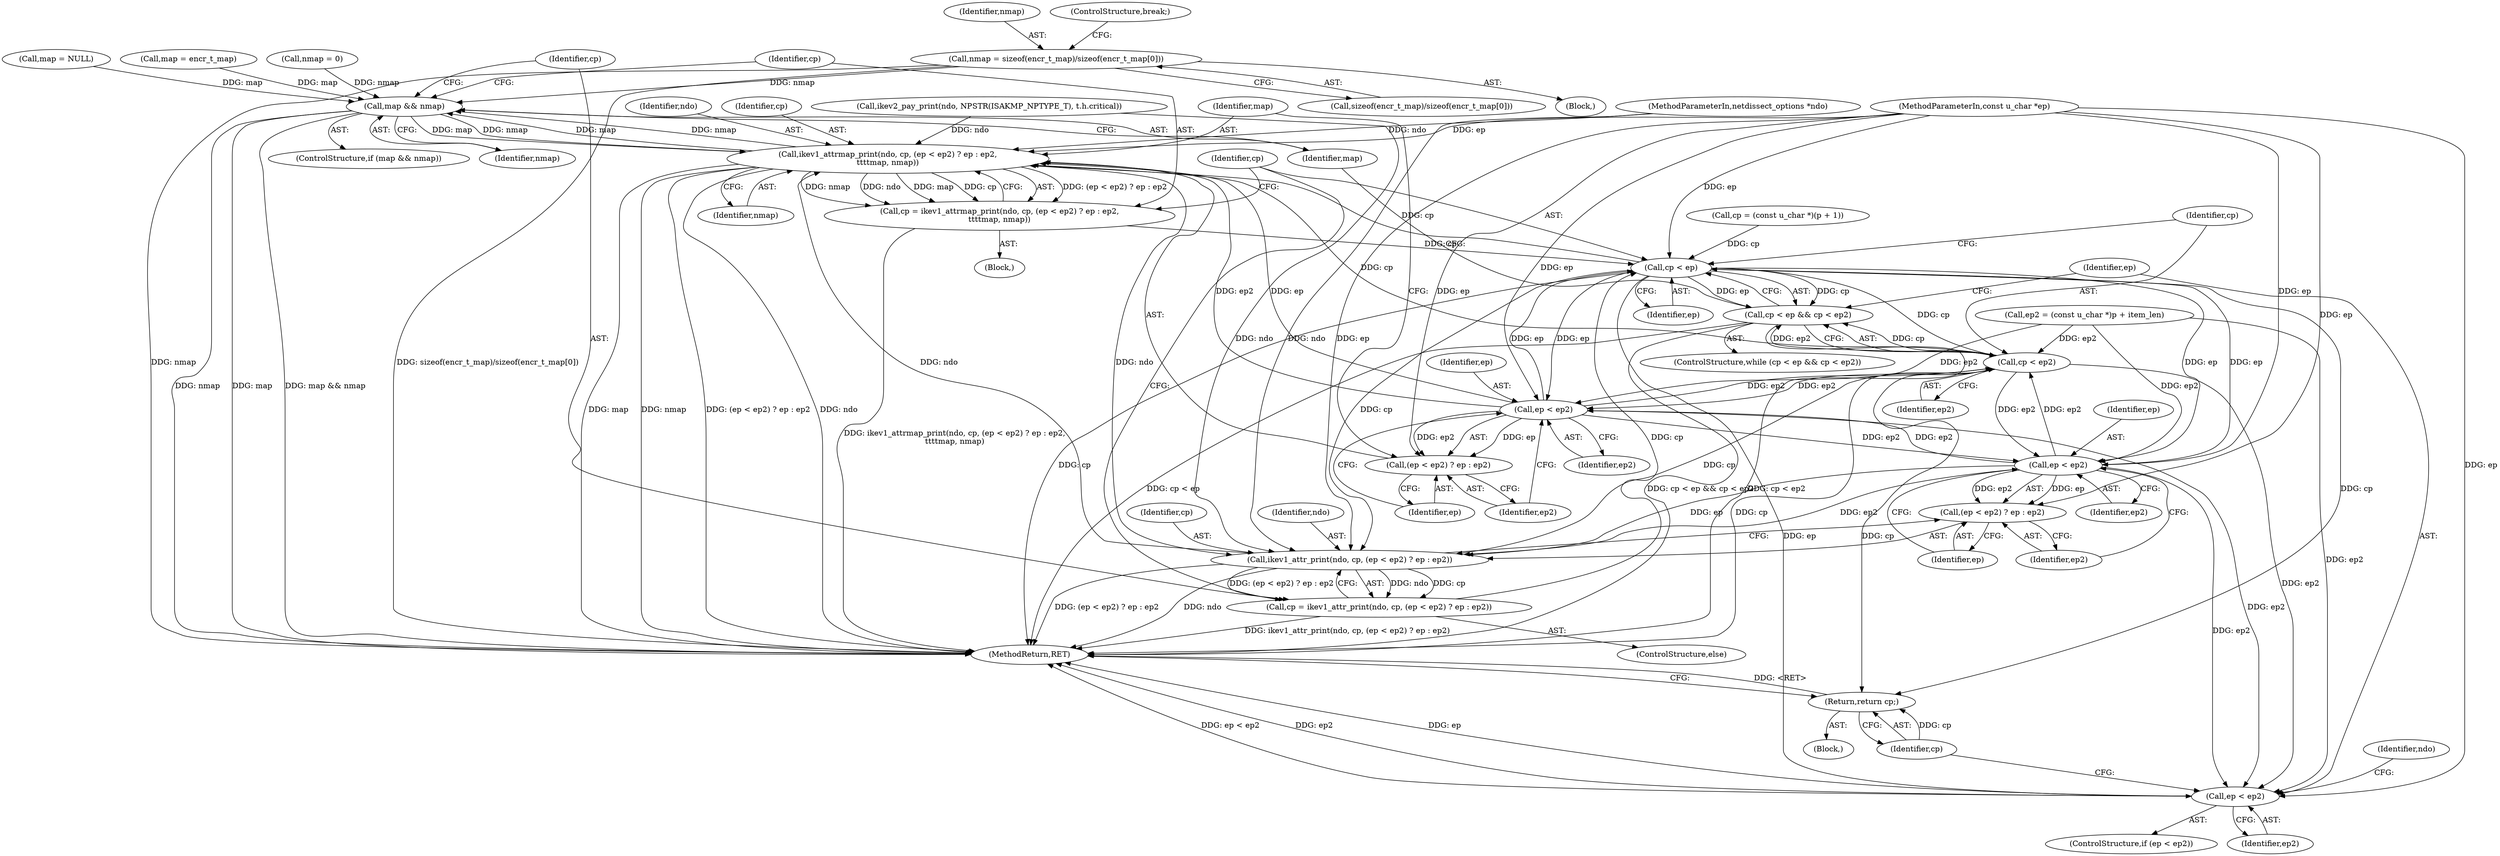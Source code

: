 digraph "1_tcpdump_e0a5a02b0fc1900a69d6c37ed0aab36fb8494e6d_3@API" {
"1000164" [label="(Call,nmap = sizeof(encr_t_map)/sizeof(encr_t_map[0]))"];
"1000264" [label="(Call,map && nmap)"];
"1000270" [label="(Call,ikev1_attrmap_print(ndo, cp, (ep < ep2) ? ep : ep2,\n\t\t\t\tmap, nmap))"];
"1000268" [label="(Call,cp = ikev1_attrmap_print(ndo, cp, (ep < ep2) ? ep : ep2,\n\t\t\t\tmap, nmap))"];
"1000256" [label="(Call,cp < ep)"];
"1000255" [label="(Call,cp < ep && cp < ep2)"];
"1000259" [label="(Call,cp < ep2)"];
"1000274" [label="(Call,ep < ep2)"];
"1000273" [label="(Call,(ep < ep2) ? ep : ep2)"];
"1000288" [label="(Call,ep < ep2)"];
"1000284" [label="(Call,ikev1_attr_print(ndo, cp, (ep < ep2) ? ep : ep2))"];
"1000282" [label="(Call,cp = ikev1_attr_print(ndo, cp, (ep < ep2) ? ep : ep2))"];
"1000287" [label="(Call,(ep < ep2) ? ep : ep2)"];
"1000294" [label="(Call,ep < ep2)"];
"1000301" [label="(Return,return cp;)"];
"1000281" [label="(ControlStructure,else)"];
"1000258" [label="(Identifier,ep)"];
"1000292" [label="(Identifier,ep2)"];
"1000273" [label="(Call,(ep < ep2) ? ep : ep2)"];
"1000282" [label="(Call,cp = ikev1_attr_print(ndo, cp, (ep < ep2) ? ep : ep2))"];
"1000254" [label="(ControlStructure,while (cp < ep && cp < ep2))"];
"1000263" [label="(ControlStructure,if (map && nmap))"];
"1000269" [label="(Identifier,cp)"];
"1000240" [label="(Call,cp = (const u_char *)(p + 1))"];
"1000301" [label="(Return,return cp;)"];
"1000144" [label="(Call,map = NULL)"];
"1000255" [label="(Call,cp < ep && cp < ep2)"];
"1000129" [label="(Call,ikev2_pay_print(ndo, NPSTR(ISAKMP_NPTYPE_T), t.h.critical))"];
"1000266" [label="(Identifier,nmap)"];
"1000286" [label="(Identifier,cp)"];
"1000291" [label="(Identifier,ep)"];
"1000285" [label="(Identifier,ndo)"];
"1000272" [label="(Identifier,cp)"];
"1000101" [label="(MethodParameterIn,netdissect_options *ndo)"];
"1000105" [label="(MethodParameterIn,const u_char *ep)"];
"1000261" [label="(Identifier,ep2)"];
"1000295" [label="(Identifier,ep)"];
"1000289" [label="(Identifier,ep)"];
"1000257" [label="(Identifier,cp)"];
"1000302" [label="(Identifier,cp)"];
"1000293" [label="(ControlStructure,if (ep < ep2))"];
"1000270" [label="(Call,ikev1_attrmap_print(ndo, cp, (ep < ep2) ? ep : ep2,\n\t\t\t\tmap, nmap))"];
"1000274" [label="(Call,ep < ep2)"];
"1000166" [label="(Call,sizeof(encr_t_map)/sizeof(encr_t_map[0]))"];
"1000299" [label="(Identifier,ndo)"];
"1000276" [label="(Identifier,ep2)"];
"1000283" [label="(Identifier,cp)"];
"1000287" [label="(Call,(ep < ep2) ? ep : ep2)"];
"1000271" [label="(Identifier,ndo)"];
"1000294" [label="(Call,ep < ep2)"];
"1000165" [label="(Identifier,nmap)"];
"1000264" [label="(Call,map && nmap)"];
"1000275" [label="(Identifier,ep)"];
"1000290" [label="(Identifier,ep2)"];
"1000278" [label="(Identifier,ep2)"];
"1000164" [label="(Call,nmap = sizeof(encr_t_map)/sizeof(encr_t_map[0]))"];
"1000256" [label="(Call,cp < ep)"];
"1000267" [label="(Block,)"];
"1000247" [label="(Call,ep2 = (const u_char *)p + item_len)"];
"1000161" [label="(Call,map = encr_t_map)"];
"1000173" [label="(ControlStructure,break;)"];
"1000259" [label="(Call,cp < ep2)"];
"1000106" [label="(Block,)"];
"1000288" [label="(Call,ep < ep2)"];
"1000279" [label="(Identifier,map)"];
"1000268" [label="(Call,cp = ikev1_attrmap_print(ndo, cp, (ep < ep2) ? ep : ep2,\n\t\t\t\tmap, nmap))"];
"1000280" [label="(Identifier,nmap)"];
"1000296" [label="(Identifier,ep2)"];
"1000265" [label="(Identifier,map)"];
"1000147" [label="(Call,nmap = 0)"];
"1000284" [label="(Call,ikev1_attr_print(ndo, cp, (ep < ep2) ? ep : ep2))"];
"1000313" [label="(MethodReturn,RET)"];
"1000260" [label="(Identifier,cp)"];
"1000154" [label="(Block,)"];
"1000277" [label="(Identifier,ep)"];
"1000164" -> "1000154"  [label="AST: "];
"1000164" -> "1000166"  [label="CFG: "];
"1000165" -> "1000164"  [label="AST: "];
"1000166" -> "1000164"  [label="AST: "];
"1000173" -> "1000164"  [label="CFG: "];
"1000164" -> "1000313"  [label="DDG: sizeof(encr_t_map)/sizeof(encr_t_map[0])"];
"1000164" -> "1000313"  [label="DDG: nmap"];
"1000164" -> "1000264"  [label="DDG: nmap"];
"1000264" -> "1000263"  [label="AST: "];
"1000264" -> "1000265"  [label="CFG: "];
"1000264" -> "1000266"  [label="CFG: "];
"1000265" -> "1000264"  [label="AST: "];
"1000266" -> "1000264"  [label="AST: "];
"1000269" -> "1000264"  [label="CFG: "];
"1000283" -> "1000264"  [label="CFG: "];
"1000264" -> "1000313"  [label="DDG: map"];
"1000264" -> "1000313"  [label="DDG: map && nmap"];
"1000264" -> "1000313"  [label="DDG: nmap"];
"1000144" -> "1000264"  [label="DDG: map"];
"1000161" -> "1000264"  [label="DDG: map"];
"1000270" -> "1000264"  [label="DDG: map"];
"1000270" -> "1000264"  [label="DDG: nmap"];
"1000147" -> "1000264"  [label="DDG: nmap"];
"1000264" -> "1000270"  [label="DDG: map"];
"1000264" -> "1000270"  [label="DDG: nmap"];
"1000270" -> "1000268"  [label="AST: "];
"1000270" -> "1000280"  [label="CFG: "];
"1000271" -> "1000270"  [label="AST: "];
"1000272" -> "1000270"  [label="AST: "];
"1000273" -> "1000270"  [label="AST: "];
"1000279" -> "1000270"  [label="AST: "];
"1000280" -> "1000270"  [label="AST: "];
"1000268" -> "1000270"  [label="CFG: "];
"1000270" -> "1000313"  [label="DDG: nmap"];
"1000270" -> "1000313"  [label="DDG: (ep < ep2) ? ep : ep2"];
"1000270" -> "1000313"  [label="DDG: ndo"];
"1000270" -> "1000313"  [label="DDG: map"];
"1000270" -> "1000268"  [label="DDG: (ep < ep2) ? ep : ep2"];
"1000270" -> "1000268"  [label="DDG: nmap"];
"1000270" -> "1000268"  [label="DDG: ndo"];
"1000270" -> "1000268"  [label="DDG: map"];
"1000270" -> "1000268"  [label="DDG: cp"];
"1000129" -> "1000270"  [label="DDG: ndo"];
"1000284" -> "1000270"  [label="DDG: ndo"];
"1000101" -> "1000270"  [label="DDG: ndo"];
"1000259" -> "1000270"  [label="DDG: cp"];
"1000256" -> "1000270"  [label="DDG: cp"];
"1000274" -> "1000270"  [label="DDG: ep"];
"1000274" -> "1000270"  [label="DDG: ep2"];
"1000105" -> "1000270"  [label="DDG: ep"];
"1000270" -> "1000284"  [label="DDG: ndo"];
"1000268" -> "1000267"  [label="AST: "];
"1000269" -> "1000268"  [label="AST: "];
"1000257" -> "1000268"  [label="CFG: "];
"1000268" -> "1000313"  [label="DDG: ikev1_attrmap_print(ndo, cp, (ep < ep2) ? ep : ep2,\n\t\t\t\tmap, nmap)"];
"1000268" -> "1000256"  [label="DDG: cp"];
"1000256" -> "1000255"  [label="AST: "];
"1000256" -> "1000258"  [label="CFG: "];
"1000257" -> "1000256"  [label="AST: "];
"1000258" -> "1000256"  [label="AST: "];
"1000260" -> "1000256"  [label="CFG: "];
"1000255" -> "1000256"  [label="CFG: "];
"1000256" -> "1000313"  [label="DDG: cp"];
"1000256" -> "1000255"  [label="DDG: cp"];
"1000256" -> "1000255"  [label="DDG: ep"];
"1000282" -> "1000256"  [label="DDG: cp"];
"1000240" -> "1000256"  [label="DDG: cp"];
"1000105" -> "1000256"  [label="DDG: ep"];
"1000288" -> "1000256"  [label="DDG: ep"];
"1000274" -> "1000256"  [label="DDG: ep"];
"1000256" -> "1000259"  [label="DDG: cp"];
"1000256" -> "1000274"  [label="DDG: ep"];
"1000256" -> "1000284"  [label="DDG: cp"];
"1000256" -> "1000288"  [label="DDG: ep"];
"1000256" -> "1000294"  [label="DDG: ep"];
"1000256" -> "1000301"  [label="DDG: cp"];
"1000255" -> "1000254"  [label="AST: "];
"1000255" -> "1000259"  [label="CFG: "];
"1000259" -> "1000255"  [label="AST: "];
"1000265" -> "1000255"  [label="CFG: "];
"1000295" -> "1000255"  [label="CFG: "];
"1000255" -> "1000313"  [label="DDG: cp < ep2"];
"1000255" -> "1000313"  [label="DDG: cp < ep && cp < ep2"];
"1000255" -> "1000313"  [label="DDG: cp < ep"];
"1000259" -> "1000255"  [label="DDG: cp"];
"1000259" -> "1000255"  [label="DDG: ep2"];
"1000259" -> "1000261"  [label="CFG: "];
"1000260" -> "1000259"  [label="AST: "];
"1000261" -> "1000259"  [label="AST: "];
"1000259" -> "1000313"  [label="DDG: cp"];
"1000247" -> "1000259"  [label="DDG: ep2"];
"1000288" -> "1000259"  [label="DDG: ep2"];
"1000274" -> "1000259"  [label="DDG: ep2"];
"1000259" -> "1000274"  [label="DDG: ep2"];
"1000259" -> "1000284"  [label="DDG: cp"];
"1000259" -> "1000288"  [label="DDG: ep2"];
"1000259" -> "1000294"  [label="DDG: ep2"];
"1000259" -> "1000301"  [label="DDG: cp"];
"1000274" -> "1000273"  [label="AST: "];
"1000274" -> "1000276"  [label="CFG: "];
"1000275" -> "1000274"  [label="AST: "];
"1000276" -> "1000274"  [label="AST: "];
"1000277" -> "1000274"  [label="CFG: "];
"1000278" -> "1000274"  [label="CFG: "];
"1000105" -> "1000274"  [label="DDG: ep"];
"1000247" -> "1000274"  [label="DDG: ep2"];
"1000288" -> "1000274"  [label="DDG: ep2"];
"1000274" -> "1000273"  [label="DDG: ep"];
"1000274" -> "1000273"  [label="DDG: ep2"];
"1000274" -> "1000288"  [label="DDG: ep2"];
"1000274" -> "1000294"  [label="DDG: ep2"];
"1000273" -> "1000277"  [label="CFG: "];
"1000273" -> "1000278"  [label="CFG: "];
"1000277" -> "1000273"  [label="AST: "];
"1000278" -> "1000273"  [label="AST: "];
"1000279" -> "1000273"  [label="CFG: "];
"1000105" -> "1000273"  [label="DDG: ep"];
"1000288" -> "1000287"  [label="AST: "];
"1000288" -> "1000290"  [label="CFG: "];
"1000289" -> "1000288"  [label="AST: "];
"1000290" -> "1000288"  [label="AST: "];
"1000291" -> "1000288"  [label="CFG: "];
"1000292" -> "1000288"  [label="CFG: "];
"1000288" -> "1000284"  [label="DDG: ep"];
"1000288" -> "1000284"  [label="DDG: ep2"];
"1000105" -> "1000288"  [label="DDG: ep"];
"1000247" -> "1000288"  [label="DDG: ep2"];
"1000288" -> "1000287"  [label="DDG: ep"];
"1000288" -> "1000287"  [label="DDG: ep2"];
"1000288" -> "1000294"  [label="DDG: ep2"];
"1000284" -> "1000282"  [label="AST: "];
"1000284" -> "1000287"  [label="CFG: "];
"1000285" -> "1000284"  [label="AST: "];
"1000286" -> "1000284"  [label="AST: "];
"1000287" -> "1000284"  [label="AST: "];
"1000282" -> "1000284"  [label="CFG: "];
"1000284" -> "1000313"  [label="DDG: ndo"];
"1000284" -> "1000313"  [label="DDG: (ep < ep2) ? ep : ep2"];
"1000284" -> "1000282"  [label="DDG: ndo"];
"1000284" -> "1000282"  [label="DDG: cp"];
"1000284" -> "1000282"  [label="DDG: (ep < ep2) ? ep : ep2"];
"1000129" -> "1000284"  [label="DDG: ndo"];
"1000101" -> "1000284"  [label="DDG: ndo"];
"1000105" -> "1000284"  [label="DDG: ep"];
"1000282" -> "1000281"  [label="AST: "];
"1000283" -> "1000282"  [label="AST: "];
"1000257" -> "1000282"  [label="CFG: "];
"1000282" -> "1000313"  [label="DDG: ikev1_attr_print(ndo, cp, (ep < ep2) ? ep : ep2)"];
"1000287" -> "1000291"  [label="CFG: "];
"1000287" -> "1000292"  [label="CFG: "];
"1000291" -> "1000287"  [label="AST: "];
"1000292" -> "1000287"  [label="AST: "];
"1000105" -> "1000287"  [label="DDG: ep"];
"1000294" -> "1000293"  [label="AST: "];
"1000294" -> "1000296"  [label="CFG: "];
"1000295" -> "1000294"  [label="AST: "];
"1000296" -> "1000294"  [label="AST: "];
"1000299" -> "1000294"  [label="CFG: "];
"1000302" -> "1000294"  [label="CFG: "];
"1000294" -> "1000313"  [label="DDG: ep < ep2"];
"1000294" -> "1000313"  [label="DDG: ep2"];
"1000294" -> "1000313"  [label="DDG: ep"];
"1000105" -> "1000294"  [label="DDG: ep"];
"1000247" -> "1000294"  [label="DDG: ep2"];
"1000301" -> "1000106"  [label="AST: "];
"1000301" -> "1000302"  [label="CFG: "];
"1000302" -> "1000301"  [label="AST: "];
"1000313" -> "1000301"  [label="CFG: "];
"1000301" -> "1000313"  [label="DDG: <RET>"];
"1000302" -> "1000301"  [label="DDG: cp"];
}
